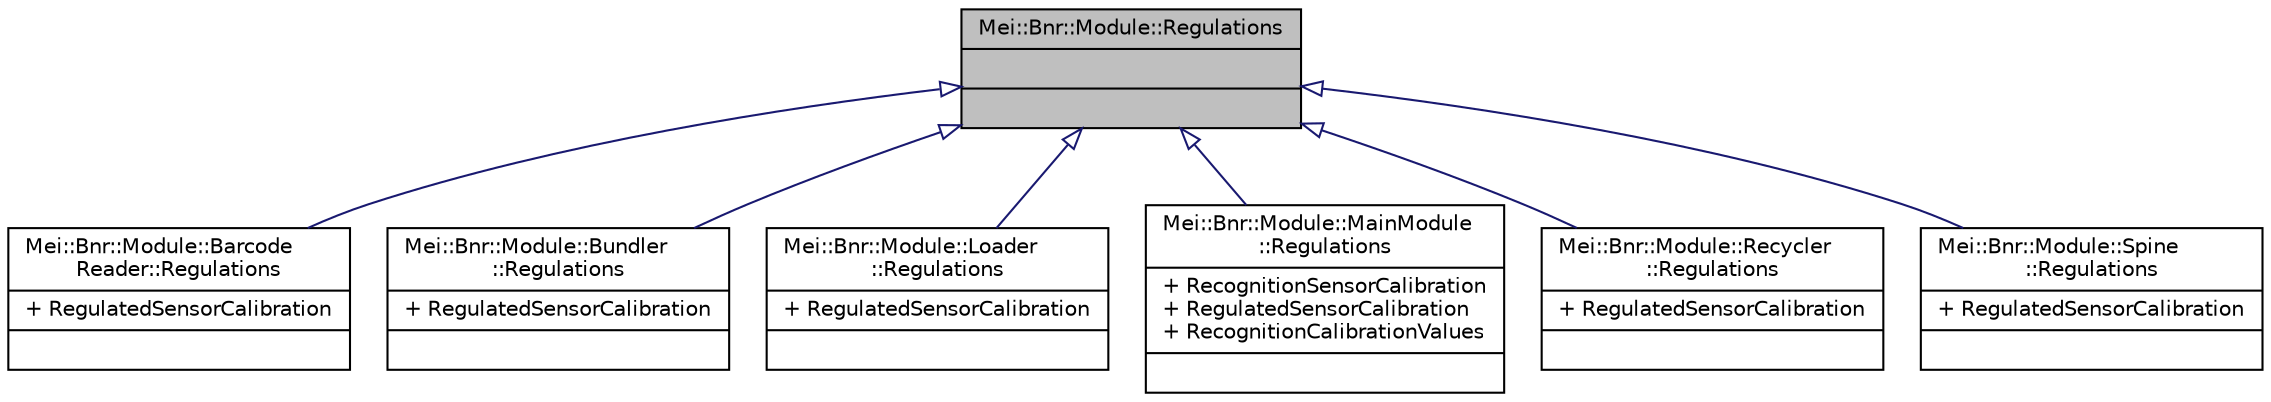 digraph "Mei::Bnr::Module::Regulations"
{
  edge [fontname="Helvetica",fontsize="10",labelfontname="Helvetica",labelfontsize="10"];
  node [fontname="Helvetica",fontsize="10",shape=record];
  Node1 [label="{Mei::Bnr::Module::Regulations\n||}",height=0.2,width=0.4,color="black", fillcolor="grey75", style="filled", fontcolor="black"];
  Node1 -> Node2 [dir="back",color="midnightblue",fontsize="10",style="solid",arrowtail="onormal",fontname="Helvetica"];
  Node2 [label="{Mei::Bnr::Module::Barcode\lReader::Regulations\n|+ RegulatedSensorCalibration\l|}",height=0.2,width=0.4,color="black", fillcolor="white", style="filled",URL="$a00049.html",tooltip="BarcodeReader::Regulations "];
  Node1 -> Node3 [dir="back",color="midnightblue",fontsize="10",style="solid",arrowtail="onormal",fontname="Helvetica"];
  Node3 [label="{Mei::Bnr::Module::Bundler\l::Regulations\n|+ RegulatedSensorCalibration\l|}",height=0.2,width=0.4,color="black", fillcolor="white", style="filled",URL="$a00055.html",tooltip="Bundler::Regulations "];
  Node1 -> Node4 [dir="back",color="midnightblue",fontsize="10",style="solid",arrowtail="onormal",fontname="Helvetica"];
  Node4 [label="{Mei::Bnr::Module::Loader\l::Regulations\n|+ RegulatedSensorCalibration\l|}",height=0.2,width=0.4,color="black", fillcolor="white", style="filled",URL="$a00088.html",tooltip="Loader::Regulations "];
  Node1 -> Node5 [dir="back",color="midnightblue",fontsize="10",style="solid",arrowtail="onormal",fontname="Helvetica"];
  Node5 [label="{Mei::Bnr::Module::MainModule\l::Regulations\n|+ RecognitionSensorCalibration\l+ RegulatedSensorCalibration\l+ RecognitionCalibrationValues\l|}",height=0.2,width=0.4,color="black", fillcolor="white", style="filled",URL="$a00101.html",tooltip="MainModule::Regulations "];
  Node1 -> Node6 [dir="back",color="midnightblue",fontsize="10",style="solid",arrowtail="onormal",fontname="Helvetica"];
  Node6 [label="{Mei::Bnr::Module::Recycler\l::Regulations\n|+ RegulatedSensorCalibration\l|}",height=0.2,width=0.4,color="black", fillcolor="white", style="filled",URL="$a00115.html",tooltip="Recycler::Regulations "];
  Node1 -> Node7 [dir="back",color="midnightblue",fontsize="10",style="solid",arrowtail="onormal",fontname="Helvetica"];
  Node7 [label="{Mei::Bnr::Module::Spine\l::Regulations\n|+ RegulatedSensorCalibration\l|}",height=0.2,width=0.4,color="black", fillcolor="white", style="filled",URL="$a00122.html",tooltip="Spine::Regulations "];
}
